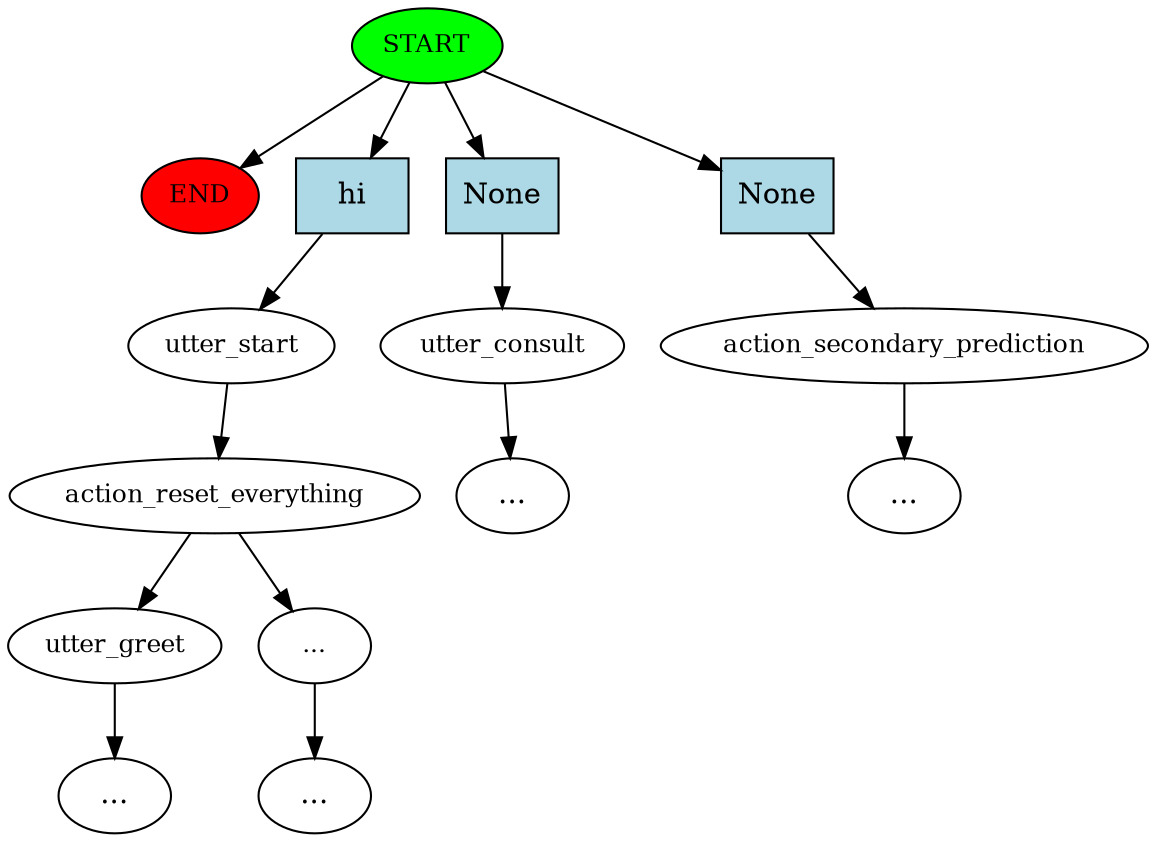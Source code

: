 digraph  {
0 [class="start active", fillcolor=green, fontsize=12, label=START, style=filled];
"-1" [class=end, fillcolor=red, fontsize=12, label=END, style=filled];
1 [class=active, fontsize=12, label=utter_start];
2 [class="active dashed", fontsize=12, label=action_reset_everything];
3 [class="", fontsize=12, label=utter_greet];
4 [class="", fontsize=12, label=utter_consult];
"-4" [class=ellipsis, label="..."];
5 [class="", fontsize=12, label=action_secondary_prediction];
"-5" [class=ellipsis, label="..."];
17 [class="", fontsize=12, label="..."];
"-9" [class=ellipsis, label="..."];
"-10" [class=ellipsis, label="..."];
23 [class="intent active", fillcolor=lightblue, label=hi, shape=rect, style=filled];
24 [class=intent, fillcolor=lightblue, label=None, shape=rect, style=filled];
25 [class=intent, fillcolor=lightblue, label=None, shape=rect, style=filled];
0 -> "-1"  [class="", key=NONE, label=""];
0 -> 23  [class=active, key=0];
0 -> 24  [class="", key=0];
0 -> 25  [class="", key=0];
1 -> 2  [class=active, key=NONE, label=""];
2 -> 3  [class="", key=NONE, label=""];
2 -> 17  [class="", key=NONE, label=""];
3 -> "-10"  [class="", key=NONE, label=""];
4 -> "-4"  [class="", key=NONE, label=""];
5 -> "-5"  [class="", key=NONE, label=""];
17 -> "-9"  [class="", key=NONE, label=""];
23 -> 1  [class=active, key=0];
24 -> 4  [class="", key=0];
25 -> 5  [class="", key=0];
}
